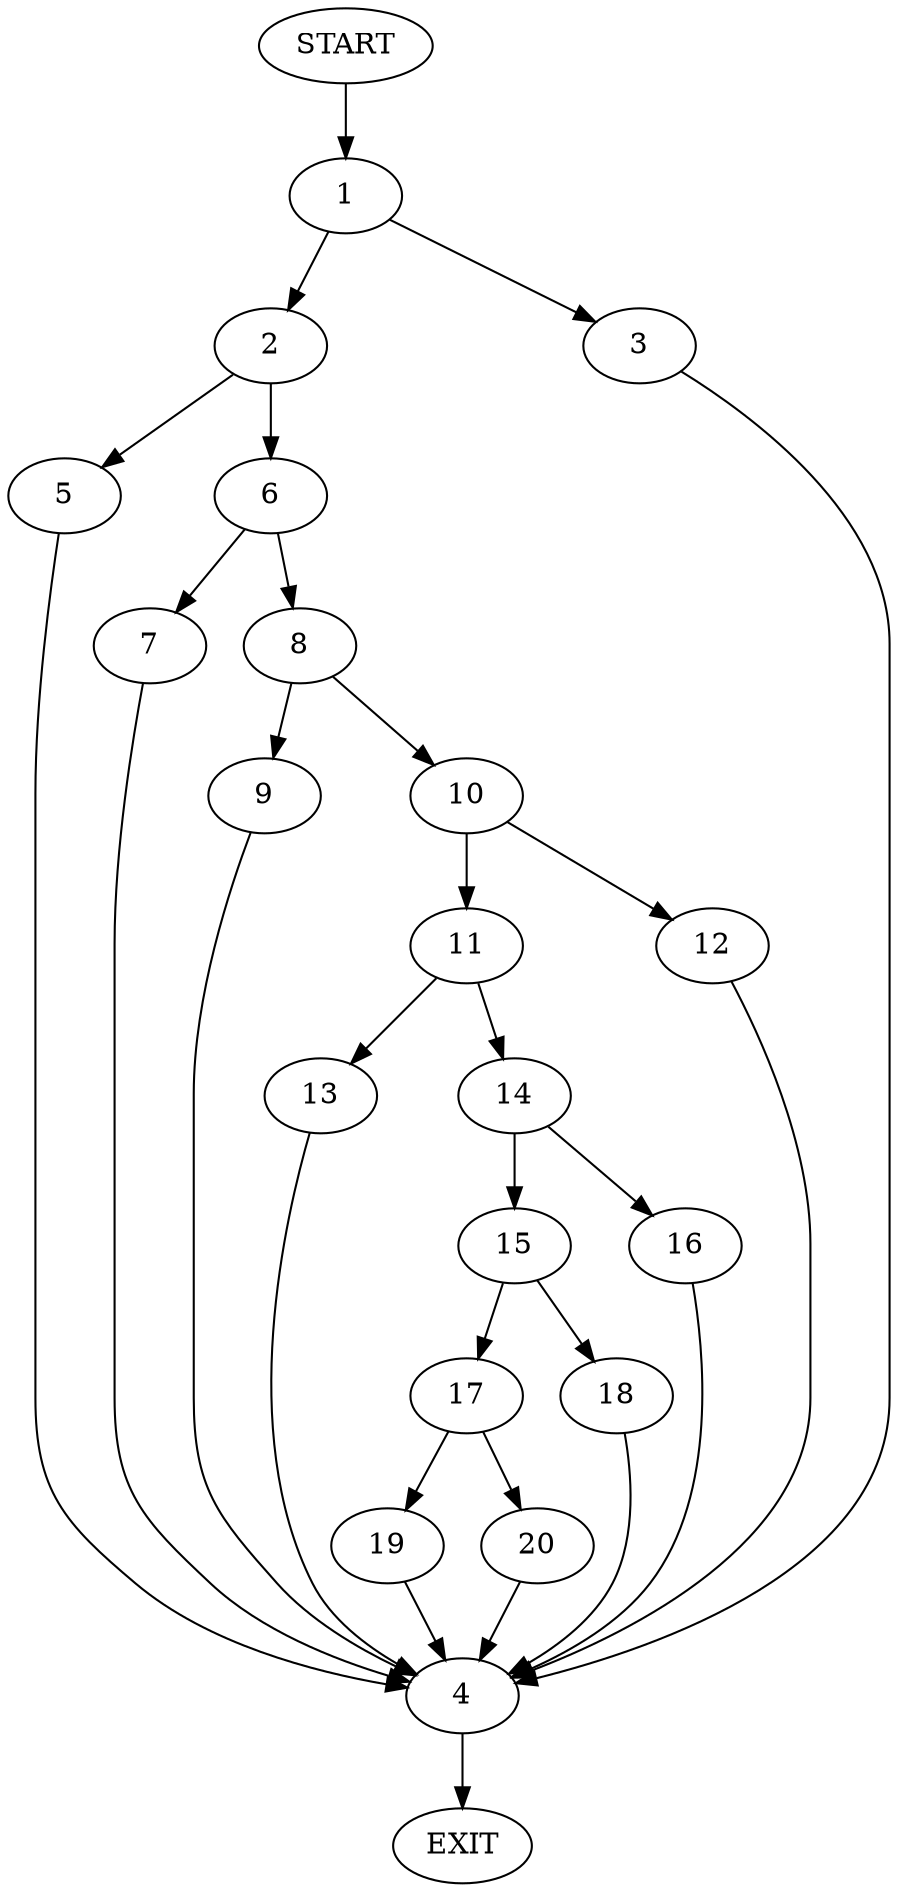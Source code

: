 digraph {
0 [label="START"]
21 [label="EXIT"]
0 -> 1
1 -> 2
1 -> 3
3 -> 4
2 -> 5
2 -> 6
4 -> 21
6 -> 7
6 -> 8
5 -> 4
8 -> 9
8 -> 10
7 -> 4
10 -> 11
10 -> 12
9 -> 4
11 -> 13
11 -> 14
12 -> 4
14 -> 15
14 -> 16
13 -> 4
16 -> 4
15 -> 17
15 -> 18
18 -> 4
17 -> 19
17 -> 20
19 -> 4
20 -> 4
}
